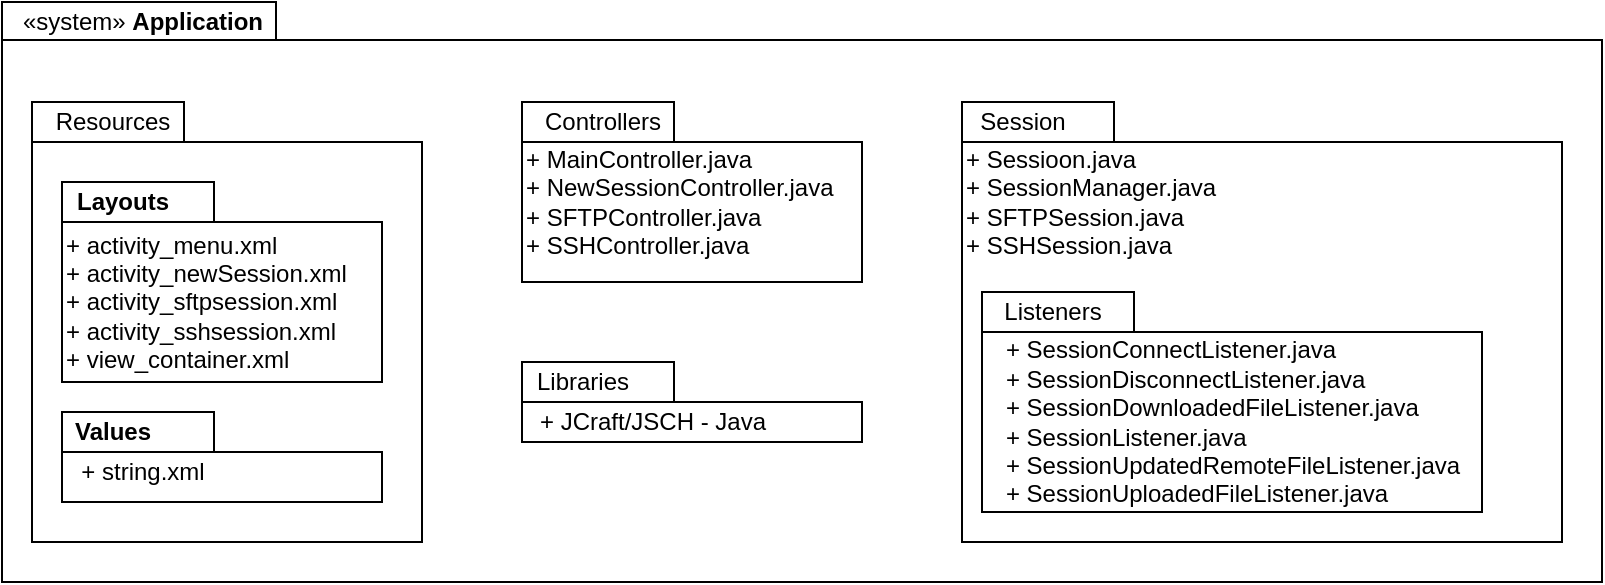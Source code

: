 <mxfile version="12.3.9" type="device" pages="1"><diagram name="Page-1" id="b520641d-4fe3-3701-9064-5fc419738815"><mxGraphModel dx="1408" dy="795" grid="1" gridSize="10" guides="1" tooltips="1" connect="1" arrows="1" fold="1" page="1" pageScale="1" pageWidth="1100" pageHeight="850" background="#ffffff" math="0" shadow="0"><root><mxCell id="0"/><mxCell id="1" parent="0"/><mxCell id="C_jBGCLPQRww8MDaEHRZ-1" value="" style="shape=folder;fontStyle=1;spacingTop=10;tabWidth=137;tabHeight=19;tabPosition=left;html=1;" vertex="1" parent="1"><mxGeometry x="160" y="120" width="800" height="290" as="geometry"/></mxCell><mxCell id="C_jBGCLPQRww8MDaEHRZ-2" value="«system» &lt;b&gt;Application&lt;/b&gt;" style="text;html=1;align=center;verticalAlign=middle;resizable=0;points=[];;autosize=1;" vertex="1" parent="1"><mxGeometry x="160" y="120" width="140" height="20" as="geometry"/></mxCell><mxCell id="C_jBGCLPQRww8MDaEHRZ-5" value="" style="shape=folder;fontStyle=1;spacingTop=10;tabWidth=76;tabHeight=20;tabPosition=left;html=1;" vertex="1" parent="1"><mxGeometry x="175" y="170" width="195" height="220" as="geometry"/></mxCell><mxCell id="C_jBGCLPQRww8MDaEHRZ-6" value="Resources" style="text;html=1;align=center;verticalAlign=middle;resizable=0;points=[];;autosize=1;" vertex="1" parent="1"><mxGeometry x="175" y="170" width="80" height="20" as="geometry"/></mxCell><mxCell id="C_jBGCLPQRww8MDaEHRZ-10" value="" style="shape=folder;fontStyle=1;spacingTop=10;tabWidth=76;tabHeight=20;tabPosition=left;html=1;" vertex="1" parent="1"><mxGeometry x="190" y="210" width="160" height="100" as="geometry"/></mxCell><mxCell id="C_jBGCLPQRww8MDaEHRZ-11" value="&lt;b&gt;Layouts&lt;/b&gt;" style="text;html=1;align=center;verticalAlign=middle;resizable=0;points=[];;autosize=1;" vertex="1" parent="1"><mxGeometry x="190" y="210" width="60" height="20" as="geometry"/></mxCell><mxCell id="C_jBGCLPQRww8MDaEHRZ-12" value="&lt;div align=&quot;left&quot;&gt;+ activity_menu.xml&lt;/div&gt;&lt;div align=&quot;left&quot;&gt;+ activity_newSession.xml&lt;/div&gt;&lt;div align=&quot;left&quot;&gt;+ activity_sftpsession.xml&lt;/div&gt;&lt;div align=&quot;left&quot;&gt;+ activity_sshsession.xml&lt;/div&gt;&lt;div align=&quot;left&quot;&gt;+ view_container.xml&lt;br&gt;&lt;/div&gt;" style="text;html=1;align=left;verticalAlign=middle;resizable=0;points=[];;autosize=1;" vertex="1" parent="1"><mxGeometry x="190" y="230" width="160" height="80" as="geometry"/></mxCell><mxCell id="C_jBGCLPQRww8MDaEHRZ-13" value="" style="shape=folder;fontStyle=1;spacingTop=10;tabWidth=76;tabHeight=20;tabPosition=left;html=1;" vertex="1" parent="1"><mxGeometry x="190" y="325" width="160" height="45" as="geometry"/></mxCell><mxCell id="C_jBGCLPQRww8MDaEHRZ-14" value="&lt;b&gt;Values&lt;/b&gt;" style="text;html=1;align=center;verticalAlign=middle;resizable=0;points=[];;autosize=1;" vertex="1" parent="1"><mxGeometry x="190" y="325" width="50" height="20" as="geometry"/></mxCell><mxCell id="C_jBGCLPQRww8MDaEHRZ-15" value="+ string.xml" style="text;html=1;align=center;verticalAlign=middle;resizable=0;points=[];;autosize=1;" vertex="1" parent="1"><mxGeometry x="190" y="345" width="80" height="20" as="geometry"/></mxCell><mxCell id="C_jBGCLPQRww8MDaEHRZ-16" value="" style="shape=folder;fontStyle=1;spacingTop=10;tabWidth=76;tabHeight=20;tabPosition=left;html=1;" vertex="1" parent="1"><mxGeometry x="420" y="170" width="170" height="90" as="geometry"/></mxCell><mxCell id="C_jBGCLPQRww8MDaEHRZ-17" value="Controllers" style="text;html=1;align=center;verticalAlign=middle;resizable=0;points=[];;autosize=1;" vertex="1" parent="1"><mxGeometry x="420" y="170" width="80" height="20" as="geometry"/></mxCell><mxCell id="C_jBGCLPQRww8MDaEHRZ-18" value="&lt;div align=&quot;left&quot;&gt;+ MainController.java&lt;/div&gt;&lt;div align=&quot;left&quot;&gt;+ NewSessionController.java&lt;/div&gt;&lt;div align=&quot;left&quot;&gt;+ SFTPController.java&lt;/div&gt;&lt;div align=&quot;left&quot;&gt;+ SSHController.java&lt;br&gt;&lt;/div&gt;" style="text;html=1;align=left;verticalAlign=middle;resizable=0;points=[];;autosize=1;" vertex="1" parent="1"><mxGeometry x="420" y="190" width="170" height="60" as="geometry"/></mxCell><mxCell id="C_jBGCLPQRww8MDaEHRZ-19" value="" style="shape=folder;fontStyle=1;spacingTop=10;tabWidth=76;tabHeight=20;tabPosition=left;html=1;" vertex="1" parent="1"><mxGeometry x="640" y="170" width="300" height="220" as="geometry"/></mxCell><mxCell id="C_jBGCLPQRww8MDaEHRZ-20" value="&lt;div&gt;Session&lt;/div&gt;" style="text;html=1;align=center;verticalAlign=middle;resizable=0;points=[];;autosize=1;" vertex="1" parent="1"><mxGeometry x="640" y="170" width="60" height="20" as="geometry"/></mxCell><mxCell id="C_jBGCLPQRww8MDaEHRZ-21" value="" style="shape=folder;fontStyle=1;spacingTop=10;tabWidth=76;tabHeight=20;tabPosition=left;html=1;" vertex="1" parent="1"><mxGeometry x="650" y="265" width="250" height="110" as="geometry"/></mxCell><mxCell id="C_jBGCLPQRww8MDaEHRZ-22" value="&lt;div align=&quot;left&quot;&gt;+ Sessioon.java&lt;/div&gt;&lt;div align=&quot;left&quot;&gt;+ SessionManager.java&lt;/div&gt;&lt;div align=&quot;left&quot;&gt;+ SFTPSession.java&lt;/div&gt;&lt;div align=&quot;left&quot;&gt;+ SSHSession.java&lt;br&gt;&lt;/div&gt;" style="text;html=1;align=left;verticalAlign=middle;resizable=0;points=[];;autosize=1;" vertex="1" parent="1"><mxGeometry x="640" y="190" width="140" height="60" as="geometry"/></mxCell><mxCell id="C_jBGCLPQRww8MDaEHRZ-23" value="&lt;div&gt;Listeners&lt;/div&gt;" style="text;html=1;align=center;verticalAlign=middle;resizable=0;points=[];;autosize=1;" vertex="1" parent="1"><mxGeometry x="650" y="265" width="70" height="20" as="geometry"/></mxCell><mxCell id="C_jBGCLPQRww8MDaEHRZ-24" value="&lt;div align=&quot;left&quot;&gt;+ SessionConnectListener.java&lt;/div&gt;&lt;div align=&quot;left&quot;&gt;+ SessionDisconnectListener.java&lt;/div&gt;&lt;div align=&quot;left&quot;&gt;+ SessionDownloadedFileListener.java&lt;/div&gt;&lt;div align=&quot;left&quot;&gt;+ SessionListener.java&lt;/div&gt;&lt;div align=&quot;left&quot;&gt;+ SessionUpdatedRemoteFileListener.java&lt;/div&gt;&lt;div align=&quot;left&quot;&gt;+ SessionUploadedFileListener.java&lt;br&gt;&lt;/div&gt;" style="text;html=1;align=center;verticalAlign=middle;resizable=0;points=[];;autosize=1;" vertex="1" parent="1"><mxGeometry x="650" y="285" width="250" height="90" as="geometry"/></mxCell><mxCell id="C_jBGCLPQRww8MDaEHRZ-26" value="" style="shape=folder;fontStyle=1;spacingTop=10;tabWidth=76;tabHeight=20;tabPosition=left;html=1;" vertex="1" parent="1"><mxGeometry x="420" y="300" width="170" height="40" as="geometry"/></mxCell><mxCell id="C_jBGCLPQRww8MDaEHRZ-27" value="Libraries" style="text;html=1;align=center;verticalAlign=middle;resizable=0;points=[];;autosize=1;" vertex="1" parent="1"><mxGeometry x="420" y="300" width="60" height="20" as="geometry"/></mxCell><mxCell id="C_jBGCLPQRww8MDaEHRZ-28" value="+ JCraft/JSCH - Java" style="text;html=1;align=center;verticalAlign=middle;resizable=0;points=[];;autosize=1;" vertex="1" parent="1"><mxGeometry x="420" y="320" width="130" height="20" as="geometry"/></mxCell></root></mxGraphModel></diagram></mxfile>